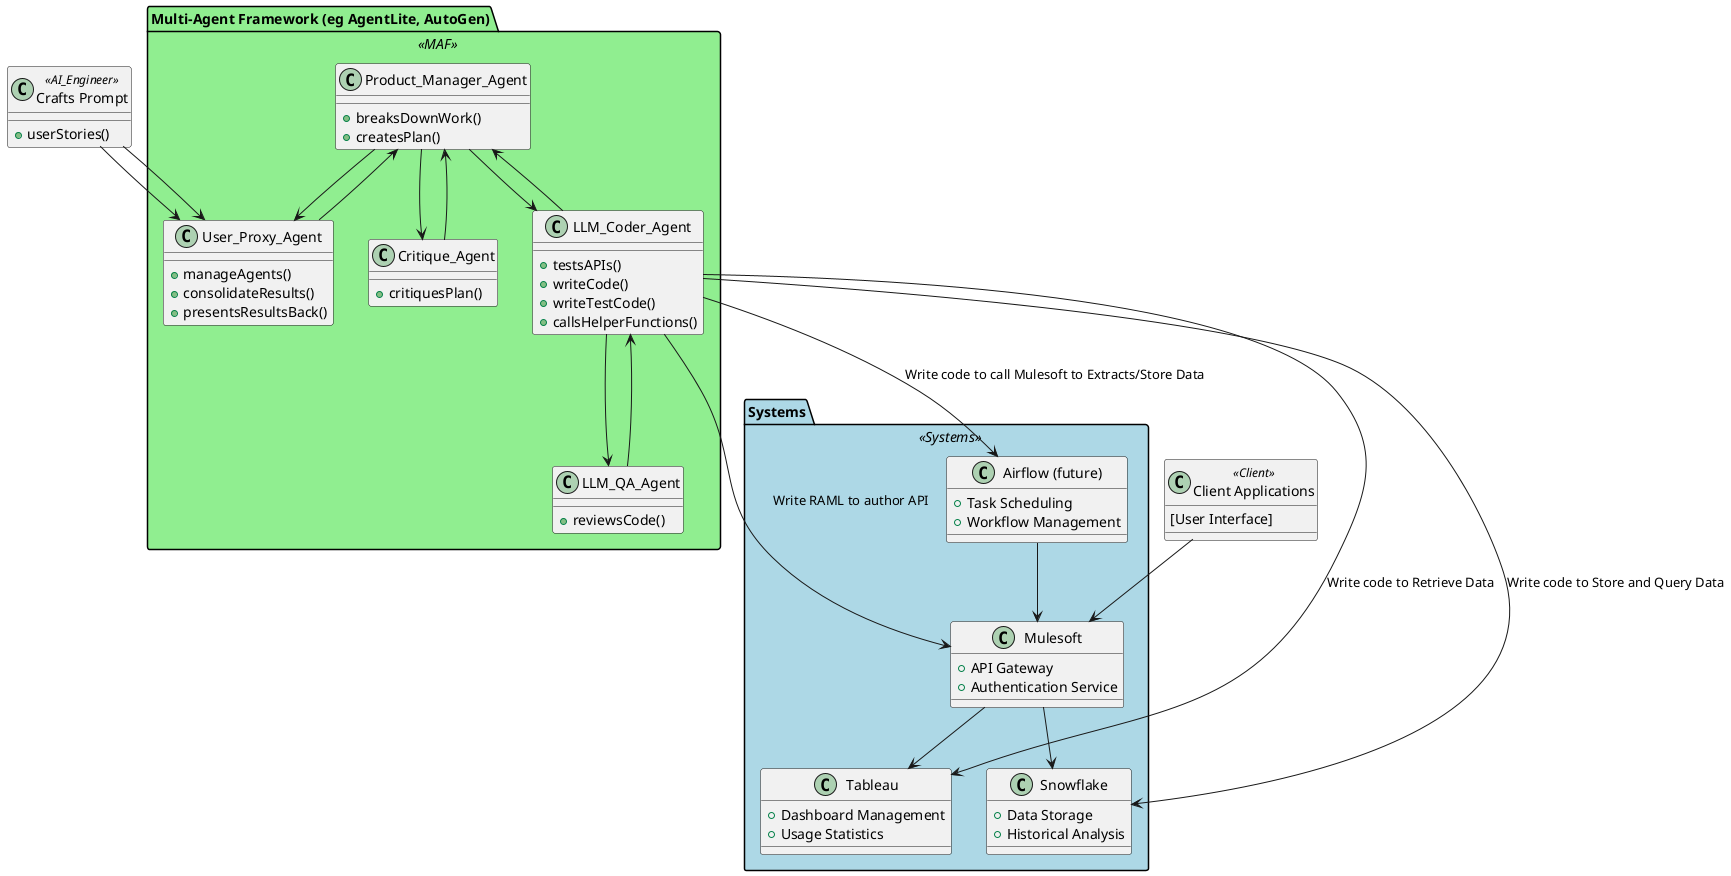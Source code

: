 @startuml
!define RECTANGLE class
!define INTERFACE interface
skinparam rectangle {
  BackgroundColor<<AI_Engineer>> Wheat
  BackgroundColor<<Client>> Wheat
}
skinparam package {
  BackgroundColor<<MAF>> LightGreen
  BackgroundColor<<Systems>> LightBlue
  
}



RECTANGLE "Crafts Prompt" as AI_Engineer <<AI_Engineer>> {
    + userStories()
}


RECTANGLE "Client Applications" as Client <<Client>> {
  [User Interface]
}


package "Multi-Agent Framework (eg AgentLite, AutoGen)" as MAF <<MAF>> {

    RECTANGLE Product_Manager_Agent {
        + breaksDownWork()
        + createsPlan()
    }

    RECTANGLE Critique_Agent {
        + critiquesPlan()
    }

    RECTANGLE LLM_QA_Agent {
        + reviewsCode()
    }


    RECTANGLE LLM_Coder_Agent {
        + testsAPIs()
        + writeCode()
        + writeTestCode()
        + callsHelperFunctions()
    }

    RECTANGLE User_Proxy_Agent {
        + manageAgents()
        + consolidateResults()
        + presentsResultsBack()

    }

    AI_Engineer --> User_Proxy_Agent
    User_Proxy_Agent --> Product_Manager_Agent
    Product_Manager_Agent --> Critique_Agent
    Critique_Agent --> Product_Manager_Agent
    Product_Manager_Agent --> LLM_Coder_Agent
    LLM_Coder_Agent --> LLM_QA_Agent
    LLM_QA_Agent --> LLM_Coder_Agent
    LLM_Coder_Agent --> Product_Manager_Agent
    Product_Manager_Agent --> User_Proxy_Agent

}

package "Systems" as Systems <<Systems>> {
    RECTANGLE Mulesoft {
        + API Gateway
        + Authentication Service
    }

    RECTANGLE Tableau {
        + Dashboard Management
        + Usage Statistics
    }

    RECTANGLE Snowflake {
        + Data Storage
        + Historical Analysis
    }

    RECTANGLE "Airflow (future)" as AF {
        + Task Scheduling
        + Workflow Management
    }
}


LLM_Coder_Agent --> Mulesoft : Write RAML to author API
LLM_Coder_Agent --> Tableau : Write code to Retrieve Data
LLM_Coder_Agent --> Snowflake : Write code to Store and Query Data
LLM_Coder_Agent --> AF : Write code to call Mulesoft to Extracts/Store Data
Mulesoft --> Tableau
Mulesoft --> Snowflake
AF --> Mulesoft
Client --> Mulesoft
AI_Engineer --> User_Proxy_Agent


@enduml
